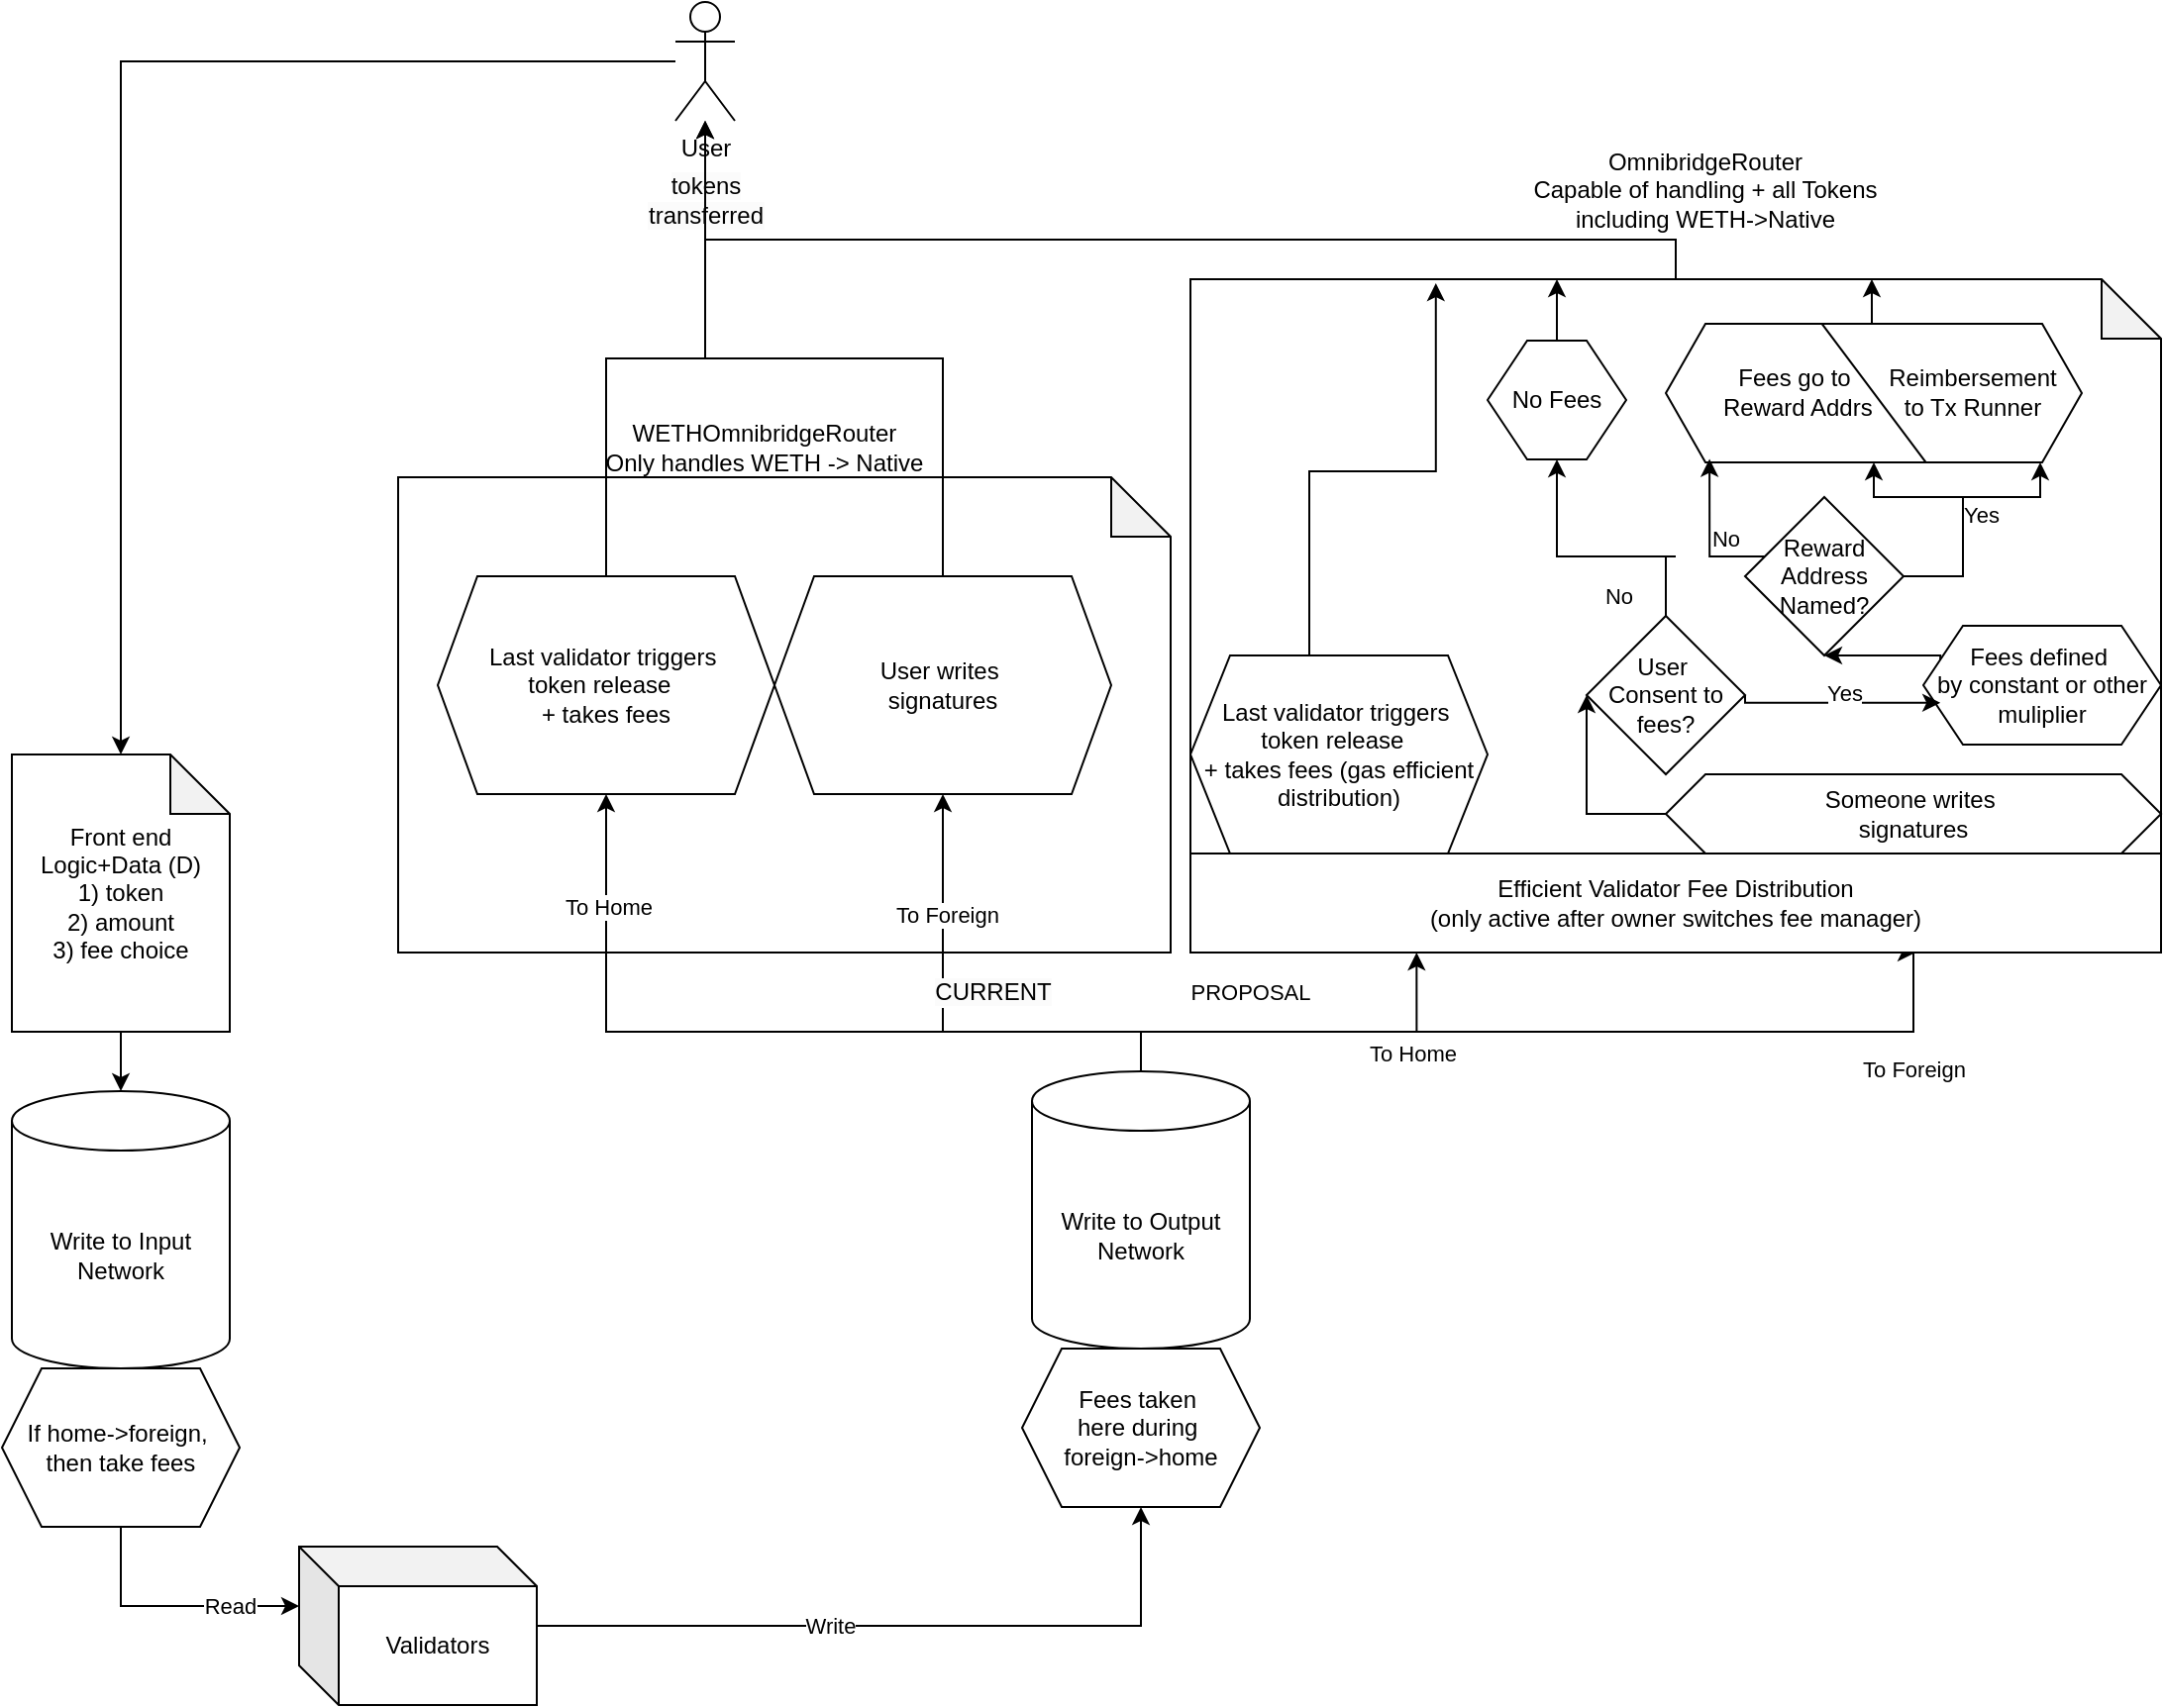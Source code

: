 <mxfile version="24.4.0" type="device">
  <diagram name="Page-1" id="W7C-GljIfZ4P1UNnJ8VW">
    <mxGraphModel dx="1190" dy="1158" grid="1" gridSize="10" guides="1" tooltips="1" connect="1" arrows="1" fold="1" page="1" pageScale="1" pageWidth="1100" pageHeight="1700" math="0" shadow="0">
      <root>
        <mxCell id="0" />
        <mxCell id="1" parent="0" />
        <mxCell id="EQ2n3HJwGBfDBryqR1mt-46" value="" style="shape=note;whiteSpace=wrap;html=1;backgroundOutline=1;darkOpacity=0.05;" vertex="1" parent="1">
          <mxGeometry x="610" y="320" width="490" height="340" as="geometry" />
        </mxCell>
        <mxCell id="EQ2n3HJwGBfDBryqR1mt-45" value="" style="shape=note;whiteSpace=wrap;html=1;backgroundOutline=1;darkOpacity=0.05;" vertex="1" parent="1">
          <mxGeometry x="210" y="420" width="390" height="240" as="geometry" />
        </mxCell>
        <mxCell id="EQ2n3HJwGBfDBryqR1mt-1" value="User&lt;div&gt;&lt;br&gt;&lt;/div&gt;" style="shape=umlActor;verticalLabelPosition=bottom;verticalAlign=top;html=1;outlineConnect=0;" vertex="1" parent="1">
          <mxGeometry x="350" y="180" width="30" height="60" as="geometry" />
        </mxCell>
        <mxCell id="EQ2n3HJwGBfDBryqR1mt-8" style="edgeStyle=orthogonalEdgeStyle;rounded=0;orthogonalLoop=1;jettySize=auto;html=1;entryX=0.5;entryY=0;entryDx=0;entryDy=0;entryPerimeter=0;" edge="1" parent="1" source="EQ2n3HJwGBfDBryqR1mt-2" target="EQ2n3HJwGBfDBryqR1mt-6">
          <mxGeometry relative="1" as="geometry">
            <mxPoint x="70" y="460" as="targetPoint" />
          </mxGeometry>
        </mxCell>
        <mxCell id="EQ2n3HJwGBfDBryqR1mt-2" value="Front end Logic+Data&lt;span style=&quot;background-color: initial;&quot;&gt;&amp;nbsp;(D)&lt;/span&gt;&lt;div&gt;1) token&lt;br&gt;2) amount&lt;/div&gt;&lt;div&gt;3)&amp;nbsp;&lt;span style=&quot;background-color: initial;&quot;&gt;fee choice&lt;/span&gt;&lt;/div&gt;" style="shape=note;whiteSpace=wrap;html=1;backgroundOutline=1;darkOpacity=0.05;" vertex="1" parent="1">
          <mxGeometry x="15" y="560" width="110" height="140" as="geometry" />
        </mxCell>
        <mxCell id="EQ2n3HJwGBfDBryqR1mt-5" style="edgeStyle=orthogonalEdgeStyle;rounded=0;orthogonalLoop=1;jettySize=auto;html=1;entryX=0.5;entryY=0;entryDx=0;entryDy=0;entryPerimeter=0;" edge="1" parent="1" source="EQ2n3HJwGBfDBryqR1mt-1" target="EQ2n3HJwGBfDBryqR1mt-2">
          <mxGeometry relative="1" as="geometry">
            <mxPoint x="400" y="220" as="sourcePoint" />
            <mxPoint x="168" y="361" as="targetPoint" />
          </mxGeometry>
        </mxCell>
        <mxCell id="EQ2n3HJwGBfDBryqR1mt-6" value="Write to Input Network" style="shape=cylinder3;whiteSpace=wrap;html=1;boundedLbl=1;backgroundOutline=1;size=15;" vertex="1" parent="1">
          <mxGeometry x="15" y="730" width="110" height="140" as="geometry" />
        </mxCell>
        <mxCell id="EQ2n3HJwGBfDBryqR1mt-21" style="edgeStyle=orthogonalEdgeStyle;rounded=0;orthogonalLoop=1;jettySize=auto;html=1;exitX=0.5;exitY=0;exitDx=0;exitDy=0;exitPerimeter=0;entryX=0.5;entryY=1;entryDx=0;entryDy=0;" edge="1" parent="1" source="EQ2n3HJwGBfDBryqR1mt-7" target="EQ2n3HJwGBfDBryqR1mt-22">
          <mxGeometry relative="1" as="geometry">
            <mxPoint x="505" y="720" as="sourcePoint" />
            <Array as="points">
              <mxPoint x="585" y="700" />
              <mxPoint x="485" y="700" />
            </Array>
          </mxGeometry>
        </mxCell>
        <mxCell id="EQ2n3HJwGBfDBryqR1mt-23" value="To Foreign" style="edgeLabel;html=1;align=center;verticalAlign=middle;resizable=0;points=[];" vertex="1" connectable="0" parent="EQ2n3HJwGBfDBryqR1mt-21">
          <mxGeometry x="0.49" y="-2" relative="1" as="geometry">
            <mxPoint as="offset" />
          </mxGeometry>
        </mxCell>
        <mxCell id="EQ2n3HJwGBfDBryqR1mt-25" style="edgeStyle=orthogonalEdgeStyle;rounded=0;orthogonalLoop=1;jettySize=auto;html=1;entryX=0.5;entryY=1;entryDx=0;entryDy=0;exitX=0.5;exitY=0;exitDx=0;exitDy=0;exitPerimeter=0;" edge="1" parent="1" source="EQ2n3HJwGBfDBryqR1mt-7" target="EQ2n3HJwGBfDBryqR1mt-24">
          <mxGeometry relative="1" as="geometry">
            <mxPoint x="505" y="720" as="sourcePoint" />
            <Array as="points">
              <mxPoint x="585" y="700" />
              <mxPoint x="315" y="700" />
            </Array>
          </mxGeometry>
        </mxCell>
        <mxCell id="EQ2n3HJwGBfDBryqR1mt-26" value="To Home" style="edgeLabel;html=1;align=center;verticalAlign=middle;resizable=0;points=[];" vertex="1" connectable="0" parent="EQ2n3HJwGBfDBryqR1mt-25">
          <mxGeometry x="0.724" y="-1" relative="1" as="geometry">
            <mxPoint as="offset" />
          </mxGeometry>
        </mxCell>
        <mxCell id="EQ2n3HJwGBfDBryqR1mt-27" value="&lt;span style=&quot;font-size: 12px; text-wrap: wrap; background-color: rgb(251, 251, 251);&quot;&gt;CURRENT&lt;/span&gt;" style="edgeLabel;html=1;align=center;verticalAlign=middle;resizable=0;points=[];" vertex="1" connectable="0" parent="EQ2n3HJwGBfDBryqR1mt-25">
          <mxGeometry x="-0.915" y="-2" relative="1" as="geometry">
            <mxPoint x="-77" y="-23" as="offset" />
          </mxGeometry>
        </mxCell>
        <mxCell id="EQ2n3HJwGBfDBryqR1mt-38" style="edgeStyle=orthogonalEdgeStyle;rounded=0;orthogonalLoop=1;jettySize=auto;html=1;entryX=0.233;entryY=1;entryDx=0;entryDy=0;entryPerimeter=0;" edge="1" parent="1" source="EQ2n3HJwGBfDBryqR1mt-7" target="EQ2n3HJwGBfDBryqR1mt-46">
          <mxGeometry relative="1" as="geometry">
            <Array as="points">
              <mxPoint x="585" y="700" />
              <mxPoint x="724" y="700" />
            </Array>
          </mxGeometry>
        </mxCell>
        <mxCell id="EQ2n3HJwGBfDBryqR1mt-39" value="PROPOSAL" style="edgeLabel;html=1;align=center;verticalAlign=middle;resizable=0;points=[];" vertex="1" connectable="0" parent="EQ2n3HJwGBfDBryqR1mt-38">
          <mxGeometry x="0.143" y="4" relative="1" as="geometry">
            <mxPoint x="-39" y="-16" as="offset" />
          </mxGeometry>
        </mxCell>
        <mxCell id="EQ2n3HJwGBfDBryqR1mt-43" value="To Home" style="edgeLabel;html=1;align=center;verticalAlign=middle;resizable=0;points=[];" vertex="1" connectable="0" parent="EQ2n3HJwGBfDBryqR1mt-38">
          <mxGeometry x="0.771" y="2" relative="1" as="geometry">
            <mxPoint y="28" as="offset" />
          </mxGeometry>
        </mxCell>
        <mxCell id="EQ2n3HJwGBfDBryqR1mt-40" style="edgeStyle=orthogonalEdgeStyle;rounded=0;orthogonalLoop=1;jettySize=auto;html=1;entryX=0.747;entryY=1;entryDx=0;entryDy=0;entryPerimeter=0;" edge="1" parent="1" source="EQ2n3HJwGBfDBryqR1mt-7" target="EQ2n3HJwGBfDBryqR1mt-46">
          <mxGeometry relative="1" as="geometry">
            <Array as="points">
              <mxPoint x="585" y="700" />
              <mxPoint x="975" y="700" />
            </Array>
          </mxGeometry>
        </mxCell>
        <mxCell id="EQ2n3HJwGBfDBryqR1mt-44" value="To Foreign" style="edgeLabel;html=1;align=center;verticalAlign=middle;resizable=0;points=[];" vertex="1" connectable="0" parent="EQ2n3HJwGBfDBryqR1mt-40">
          <mxGeometry x="0.836" y="-1" relative="1" as="geometry">
            <mxPoint x="-1" y="23" as="offset" />
          </mxGeometry>
        </mxCell>
        <mxCell id="EQ2n3HJwGBfDBryqR1mt-7" value="Write to Output Network" style="shape=cylinder3;whiteSpace=wrap;html=1;boundedLbl=1;backgroundOutline=1;size=15;" vertex="1" parent="1">
          <mxGeometry x="530" y="720" width="110" height="140" as="geometry" />
        </mxCell>
        <mxCell id="EQ2n3HJwGBfDBryqR1mt-9" value="Validators" style="shape=cube;whiteSpace=wrap;html=1;boundedLbl=1;backgroundOutline=1;darkOpacity=0.05;darkOpacity2=0.1;" vertex="1" parent="1">
          <mxGeometry x="160" y="960" width="120" height="80" as="geometry" />
        </mxCell>
        <mxCell id="EQ2n3HJwGBfDBryqR1mt-10" style="edgeStyle=orthogonalEdgeStyle;rounded=0;orthogonalLoop=1;jettySize=auto;html=1;exitX=0.5;exitY=1;exitDx=0;exitDy=0;exitPerimeter=0;entryX=0;entryY=0;entryDx=0;entryDy=30;entryPerimeter=0;" edge="1" parent="1" source="EQ2n3HJwGBfDBryqR1mt-6" target="EQ2n3HJwGBfDBryqR1mt-9">
          <mxGeometry relative="1" as="geometry" />
        </mxCell>
        <mxCell id="EQ2n3HJwGBfDBryqR1mt-11" value="Read" style="edgeLabel;html=1;align=center;verticalAlign=middle;resizable=0;points=[];" vertex="1" connectable="0" parent="EQ2n3HJwGBfDBryqR1mt-10">
          <mxGeometry x="-0.115" y="3" relative="1" as="geometry">
            <mxPoint x="52" y="27" as="offset" />
          </mxGeometry>
        </mxCell>
        <mxCell id="EQ2n3HJwGBfDBryqR1mt-16" value="&lt;div&gt;If home-&amp;gt;foreign,&amp;nbsp;&lt;/div&gt;&lt;div&gt;then take fees&lt;/div&gt;" style="shape=hexagon;perimeter=hexagonPerimeter2;whiteSpace=wrap;html=1;fixedSize=1;" vertex="1" parent="1">
          <mxGeometry x="10" y="870" width="120" height="80" as="geometry" />
        </mxCell>
        <mxCell id="EQ2n3HJwGBfDBryqR1mt-17" value="" style="edgeStyle=orthogonalEdgeStyle;rounded=0;orthogonalLoop=1;jettySize=auto;html=1;entryX=0.5;entryY=1;entryDx=0;entryDy=0;entryPerimeter=0;" edge="1" parent="1" source="EQ2n3HJwGBfDBryqR1mt-9" target="EQ2n3HJwGBfDBryqR1mt-15">
          <mxGeometry relative="1" as="geometry">
            <mxPoint x="400" y="1000" as="sourcePoint" />
            <mxPoint x="585" y="860" as="targetPoint" />
            <Array as="points">
              <mxPoint x="585" y="1000" />
            </Array>
          </mxGeometry>
        </mxCell>
        <mxCell id="EQ2n3HJwGBfDBryqR1mt-18" value="Write" style="edgeLabel;html=1;align=center;verticalAlign=middle;resizable=0;points=[];" vertex="1" connectable="0" parent="EQ2n3HJwGBfDBryqR1mt-17">
          <mxGeometry x="-0.188" relative="1" as="geometry">
            <mxPoint as="offset" />
          </mxGeometry>
        </mxCell>
        <mxCell id="EQ2n3HJwGBfDBryqR1mt-15" value="Fees taken&amp;nbsp;&lt;div&gt;here during&amp;nbsp;&lt;div&gt;foreign-&amp;gt;home&lt;/div&gt;&lt;/div&gt;" style="shape=hexagon;perimeter=hexagonPerimeter2;whiteSpace=wrap;html=1;fixedSize=1;" vertex="1" parent="1">
          <mxGeometry x="525" y="860" width="120" height="80" as="geometry" />
        </mxCell>
        <mxCell id="EQ2n3HJwGBfDBryqR1mt-29" style="edgeStyle=orthogonalEdgeStyle;rounded=0;orthogonalLoop=1;jettySize=auto;html=1;" edge="1" parent="1" source="EQ2n3HJwGBfDBryqR1mt-22" target="EQ2n3HJwGBfDBryqR1mt-1">
          <mxGeometry relative="1" as="geometry">
            <mxPoint x="410" y="250" as="targetPoint" />
            <Array as="points">
              <mxPoint x="485" y="360" />
              <mxPoint x="365" y="360" />
            </Array>
          </mxGeometry>
        </mxCell>
        <mxCell id="EQ2n3HJwGBfDBryqR1mt-22" value="&lt;div&gt;&lt;span style=&quot;background-color: initial;&quot;&gt;User writes&amp;nbsp;&lt;/span&gt;&lt;br&gt;&lt;/div&gt;&lt;div&gt;signatures&lt;/div&gt;" style="shape=hexagon;perimeter=hexagonPerimeter2;whiteSpace=wrap;html=1;fixedSize=1;" vertex="1" parent="1">
          <mxGeometry x="400" y="470" width="170" height="110" as="geometry" />
        </mxCell>
        <mxCell id="EQ2n3HJwGBfDBryqR1mt-28" style="edgeStyle=orthogonalEdgeStyle;rounded=0;orthogonalLoop=1;jettySize=auto;html=1;" edge="1" parent="1" source="EQ2n3HJwGBfDBryqR1mt-24" target="EQ2n3HJwGBfDBryqR1mt-1">
          <mxGeometry relative="1" as="geometry">
            <Array as="points">
              <mxPoint x="315" y="360" />
              <mxPoint x="365" y="360" />
            </Array>
          </mxGeometry>
        </mxCell>
        <mxCell id="EQ2n3HJwGBfDBryqR1mt-31" value="&lt;span style=&quot;font-size: 12px; text-wrap: wrap; background-color: rgb(251, 251, 251);&quot;&gt;tokens transferred&lt;/span&gt;" style="edgeLabel;html=1;align=center;verticalAlign=middle;resizable=0;points=[];" vertex="1" connectable="0" parent="EQ2n3HJwGBfDBryqR1mt-28">
          <mxGeometry x="0.471" y="-2" relative="1" as="geometry">
            <mxPoint x="-2" y="-34" as="offset" />
          </mxGeometry>
        </mxCell>
        <mxCell id="EQ2n3HJwGBfDBryqR1mt-24" value="&lt;div&gt;&lt;span style=&quot;background-color: initial;&quot;&gt;Last validator triggers&amp;nbsp;&lt;/span&gt;&lt;/div&gt;&lt;div&gt;&lt;span style=&quot;background-color: initial;&quot;&gt;token release&amp;nbsp;&lt;/span&gt;&lt;span style=&quot;background-color: initial;&quot;&gt;&amp;nbsp;&lt;/span&gt;&lt;/div&gt;&lt;div&gt;+ takes fees&lt;/div&gt;" style="shape=hexagon;perimeter=hexagonPerimeter2;whiteSpace=wrap;html=1;fixedSize=1;" vertex="1" parent="1">
          <mxGeometry x="230" y="470" width="170" height="110" as="geometry" />
        </mxCell>
        <mxCell id="EQ2n3HJwGBfDBryqR1mt-42" style="edgeStyle=orthogonalEdgeStyle;rounded=0;orthogonalLoop=1;jettySize=auto;html=1;exitX=0.5;exitY=0;exitDx=0;exitDy=0;exitPerimeter=0;" edge="1" parent="1" source="EQ2n3HJwGBfDBryqR1mt-46" target="EQ2n3HJwGBfDBryqR1mt-1">
          <mxGeometry relative="1" as="geometry">
            <mxPoint x="890" y="350" as="sourcePoint" />
            <Array as="points">
              <mxPoint x="855" y="300" />
              <mxPoint x="365" y="300" />
            </Array>
          </mxGeometry>
        </mxCell>
        <mxCell id="EQ2n3HJwGBfDBryqR1mt-51" value="No" style="edgeStyle=orthogonalEdgeStyle;rounded=0;orthogonalLoop=1;jettySize=auto;html=1;entryX=0.5;entryY=1;entryDx=0;entryDy=0;exitX=0.5;exitY=0;exitDx=0;exitDy=0;" edge="1" parent="1" source="EQ2n3HJwGBfDBryqR1mt-388" target="EQ2n3HJwGBfDBryqR1mt-50">
          <mxGeometry x="-0.246" y="10" relative="1" as="geometry">
            <Array as="points">
              <mxPoint x="855" y="460" />
              <mxPoint x="815" y="460" />
            </Array>
            <mxPoint x="-10" y="10" as="offset" />
          </mxGeometry>
        </mxCell>
        <mxCell id="EQ2n3HJwGBfDBryqR1mt-35" value="Someone writes&amp;nbsp;&lt;div&gt;signatures&lt;/div&gt;" style="shape=hexagon;perimeter=hexagonPerimeter2;whiteSpace=wrap;html=1;fixedSize=1;" vertex="1" parent="1">
          <mxGeometry x="850" y="570" width="250" height="40" as="geometry" />
        </mxCell>
        <mxCell id="EQ2n3HJwGBfDBryqR1mt-37" value="&lt;div&gt;&lt;span style=&quot;background-color: initial;&quot;&gt;Last validator triggers&amp;nbsp;&lt;/span&gt;&lt;/div&gt;&lt;div&gt;&lt;span style=&quot;background-color: initial;&quot;&gt;token release&amp;nbsp;&lt;/span&gt;&lt;span style=&quot;background-color: initial;&quot;&gt;&amp;nbsp;&lt;/span&gt;&lt;/div&gt;&lt;div&gt;+ takes fees (gas efficient distribution)&lt;/div&gt;" style="shape=hexagon;perimeter=hexagonPerimeter2;whiteSpace=wrap;html=1;fixedSize=1;" vertex="1" parent="1">
          <mxGeometry x="610" y="510" width="150" height="100" as="geometry" />
        </mxCell>
        <mxCell id="EQ2n3HJwGBfDBryqR1mt-48" value="WETHOmnibridgeRouter&lt;div&gt;Only handles WETH -&amp;gt; Native&lt;/div&gt;" style="text;html=1;align=center;verticalAlign=middle;whiteSpace=wrap;rounded=0;" vertex="1" parent="1">
          <mxGeometry x="300" y="390" width="190" height="30" as="geometry" />
        </mxCell>
        <mxCell id="EQ2n3HJwGBfDBryqR1mt-47" value="&lt;font color=&quot;#000000&quot;&gt;OmnibridgeRouter&lt;/font&gt;&lt;div&gt;&lt;font color=&quot;#000000&quot;&gt;Capable of handling + all Tokens including WETH-&amp;gt;Native&lt;/font&gt;&lt;/div&gt;" style="text;html=1;align=center;verticalAlign=middle;whiteSpace=wrap;rounded=0;fontColor=#00CC00;" vertex="1" parent="1">
          <mxGeometry x="780" y="260" width="180" height="30" as="geometry" />
        </mxCell>
        <mxCell id="EQ2n3HJwGBfDBryqR1mt-382" style="edgeStyle=orthogonalEdgeStyle;rounded=0;orthogonalLoop=1;jettySize=auto;html=1;exitX=0.5;exitY=0;exitDx=0;exitDy=0;" edge="1" parent="1" source="EQ2n3HJwGBfDBryqR1mt-50">
          <mxGeometry relative="1" as="geometry">
            <mxPoint x="795" y="320" as="targetPoint" />
            <Array as="points">
              <mxPoint x="795" y="320" />
            </Array>
          </mxGeometry>
        </mxCell>
        <mxCell id="EQ2n3HJwGBfDBryqR1mt-50" value="No Fees" style="shape=hexagon;perimeter=hexagonPerimeter2;whiteSpace=wrap;html=1;fixedSize=1;" vertex="1" parent="1">
          <mxGeometry x="760" y="350.99" width="70" height="60" as="geometry" />
        </mxCell>
        <mxCell id="EQ2n3HJwGBfDBryqR1mt-411" style="edgeStyle=orthogonalEdgeStyle;rounded=0;orthogonalLoop=1;jettySize=auto;html=1;exitX=0;exitY=0.25;exitDx=0;exitDy=0;entryX=0.5;entryY=1;entryDx=0;entryDy=0;" edge="1" parent="1" source="EQ2n3HJwGBfDBryqR1mt-53" target="EQ2n3HJwGBfDBryqR1mt-410">
          <mxGeometry relative="1" as="geometry">
            <Array as="points">
              <mxPoint x="989" y="510" />
            </Array>
          </mxGeometry>
        </mxCell>
        <mxCell id="EQ2n3HJwGBfDBryqR1mt-53" value="Fees defined&amp;nbsp;&lt;div&gt;by constant or other muliplier&lt;/div&gt;" style="shape=hexagon;perimeter=hexagonPerimeter2;whiteSpace=wrap;html=1;fixedSize=1;" vertex="1" parent="1">
          <mxGeometry x="980" y="495" width="120" height="60" as="geometry" />
        </mxCell>
        <mxCell id="EQ2n3HJwGBfDBryqR1mt-54" style="edgeStyle=orthogonalEdgeStyle;rounded=0;orthogonalLoop=1;jettySize=auto;html=1;exitX=0;exitY=0.5;exitDx=0;exitDy=0;entryX=0;entryY=0.5;entryDx=0;entryDy=0;" edge="1" parent="1" source="EQ2n3HJwGBfDBryqR1mt-35" target="EQ2n3HJwGBfDBryqR1mt-388">
          <mxGeometry relative="1" as="geometry">
            <mxPoint x="1054" y="550" as="sourcePoint" />
            <mxPoint x="1010" y="510" as="targetPoint" />
            <Array as="points">
              <mxPoint x="810" y="590" />
            </Array>
          </mxGeometry>
        </mxCell>
        <mxCell id="EQ2n3HJwGBfDBryqR1mt-385" value="Efficient Validator Fee Distribution&lt;div&gt;(only active after owner switches fee manager)&lt;/div&gt;" style="rounded=0;whiteSpace=wrap;html=1;" vertex="1" parent="1">
          <mxGeometry x="610" y="610" width="490" height="50" as="geometry" />
        </mxCell>
        <mxCell id="EQ2n3HJwGBfDBryqR1mt-398" style="edgeStyle=orthogonalEdgeStyle;rounded=0;orthogonalLoop=1;jettySize=auto;html=1;exitX=1;exitY=0.5;exitDx=0;exitDy=0;entryX=0;entryY=0.75;entryDx=0;entryDy=0;" edge="1" parent="1" source="EQ2n3HJwGBfDBryqR1mt-388">
          <mxGeometry relative="1" as="geometry">
            <mxPoint x="890" y="526.05" as="sourcePoint" />
            <mxPoint x="988.571" y="533.907" as="targetPoint" />
            <Array as="points">
              <mxPoint x="890" y="534" />
            </Array>
          </mxGeometry>
        </mxCell>
        <mxCell id="EQ2n3HJwGBfDBryqR1mt-399" value="Yes" style="edgeLabel;html=1;align=center;verticalAlign=middle;resizable=0;points=[];" vertex="1" connectable="0" parent="EQ2n3HJwGBfDBryqR1mt-398">
          <mxGeometry x="0.044" y="-4" relative="1" as="geometry">
            <mxPoint y="-9" as="offset" />
          </mxGeometry>
        </mxCell>
        <mxCell id="EQ2n3HJwGBfDBryqR1mt-388" value="User&amp;nbsp;&lt;div&gt;Consent to fees?&lt;/div&gt;" style="rhombus;whiteSpace=wrap;html=1;" vertex="1" parent="1">
          <mxGeometry x="810" y="490" width="80" height="80" as="geometry" />
        </mxCell>
        <mxCell id="EQ2n3HJwGBfDBryqR1mt-409" value="" style="group" vertex="1" connectable="0" parent="1">
          <mxGeometry x="850" y="350.99" width="210" height="70" as="geometry" />
        </mxCell>
        <mxCell id="EQ2n3HJwGBfDBryqR1mt-400" value="" style="shape=hexagon;perimeter=hexagonPerimeter2;whiteSpace=wrap;html=1;fixedSize=1;size=20;" vertex="1" parent="EQ2n3HJwGBfDBryqR1mt-409">
          <mxGeometry y="-8.539" width="210" height="70.0" as="geometry" />
        </mxCell>
        <mxCell id="EQ2n3HJwGBfDBryqR1mt-401" value="Fees go to&lt;div&gt;&amp;nbsp;Reward Addrs&lt;/div&gt;" style="text;html=1;align=center;verticalAlign=middle;whiteSpace=wrap;rounded=0;" vertex="1" parent="EQ2n3HJwGBfDBryqR1mt-409">
          <mxGeometry x="20" y="13.653" width="90" height="25.616" as="geometry" />
        </mxCell>
        <mxCell id="EQ2n3HJwGBfDBryqR1mt-406" value="" style="endArrow=none;html=1;rounded=0;exitX=0.625;exitY=1;exitDx=0;exitDy=0;entryX=0.375;entryY=0;entryDx=0;entryDy=0;" edge="1" parent="EQ2n3HJwGBfDBryqR1mt-409" source="EQ2n3HJwGBfDBryqR1mt-400" target="EQ2n3HJwGBfDBryqR1mt-400">
          <mxGeometry width="50" height="50" relative="1" as="geometry">
            <mxPoint x="60" y="42.693" as="sourcePoint" />
            <mxPoint x="110" as="targetPoint" />
          </mxGeometry>
        </mxCell>
        <mxCell id="EQ2n3HJwGBfDBryqR1mt-407" value="Reimbersement to Tx Runner" style="text;html=1;align=center;verticalAlign=middle;whiteSpace=wrap;rounded=0;" vertex="1" parent="EQ2n3HJwGBfDBryqR1mt-409">
          <mxGeometry x="110" y="13.653" width="90" height="25.616" as="geometry" />
        </mxCell>
        <mxCell id="EQ2n3HJwGBfDBryqR1mt-412" style="edgeStyle=orthogonalEdgeStyle;rounded=0;orthogonalLoop=1;jettySize=auto;html=1;entryX=0.105;entryY=0.976;entryDx=0;entryDy=0;entryPerimeter=0;" edge="1" parent="1" source="EQ2n3HJwGBfDBryqR1mt-410" target="EQ2n3HJwGBfDBryqR1mt-400">
          <mxGeometry relative="1" as="geometry">
            <mxPoint x="870" y="370" as="targetPoint" />
            <Array as="points">
              <mxPoint x="872" y="460" />
            </Array>
          </mxGeometry>
        </mxCell>
        <mxCell id="EQ2n3HJwGBfDBryqR1mt-413" value="No" style="edgeLabel;html=1;align=center;verticalAlign=middle;resizable=0;points=[];" vertex="1" connectable="0" parent="EQ2n3HJwGBfDBryqR1mt-412">
          <mxGeometry x="0.004" y="-1" relative="1" as="geometry">
            <mxPoint x="7" y="1" as="offset" />
          </mxGeometry>
        </mxCell>
        <mxCell id="EQ2n3HJwGBfDBryqR1mt-417" style="edgeStyle=orthogonalEdgeStyle;rounded=0;orthogonalLoop=1;jettySize=auto;html=1;exitX=1;exitY=0.5;exitDx=0;exitDy=0;entryX=0.5;entryY=1;entryDx=0;entryDy=0;" edge="1" parent="1" source="EQ2n3HJwGBfDBryqR1mt-410" target="EQ2n3HJwGBfDBryqR1mt-400">
          <mxGeometry relative="1" as="geometry">
            <mxPoint x="1000" y="402" as="targetPoint" />
            <Array as="points">
              <mxPoint x="1000" y="470" />
              <mxPoint x="1000" y="430" />
              <mxPoint x="955" y="430" />
            </Array>
          </mxGeometry>
        </mxCell>
        <mxCell id="EQ2n3HJwGBfDBryqR1mt-419" value="Yes" style="edgeLabel;html=1;align=center;verticalAlign=middle;resizable=0;points=[];" vertex="1" connectable="0" parent="EQ2n3HJwGBfDBryqR1mt-417">
          <mxGeometry x="0.069" y="-2" relative="1" as="geometry">
            <mxPoint x="10" y="11" as="offset" />
          </mxGeometry>
        </mxCell>
        <mxCell id="EQ2n3HJwGBfDBryqR1mt-410" value="Reward Address Named?" style="rhombus;whiteSpace=wrap;html=1;" vertex="1" parent="1">
          <mxGeometry x="890" y="430" width="80" height="80" as="geometry" />
        </mxCell>
        <mxCell id="EQ2n3HJwGBfDBryqR1mt-420" style="edgeStyle=orthogonalEdgeStyle;rounded=0;orthogonalLoop=1;jettySize=auto;html=1;exitX=1;exitY=0.5;exitDx=0;exitDy=0;entryX=0.9;entryY=1;entryDx=0;entryDy=0;entryPerimeter=0;" edge="1" parent="1" source="EQ2n3HJwGBfDBryqR1mt-410" target="EQ2n3HJwGBfDBryqR1mt-400">
          <mxGeometry relative="1" as="geometry">
            <Array as="points">
              <mxPoint x="1000" y="470" />
              <mxPoint x="1000" y="430" />
              <mxPoint x="1039" y="430" />
            </Array>
          </mxGeometry>
        </mxCell>
        <mxCell id="EQ2n3HJwGBfDBryqR1mt-421" style="edgeStyle=orthogonalEdgeStyle;rounded=0;orthogonalLoop=1;jettySize=auto;html=1;exitX=0.5;exitY=0;exitDx=0;exitDy=0;entryX=0.702;entryY=0;entryDx=0;entryDy=0;entryPerimeter=0;" edge="1" parent="1" source="EQ2n3HJwGBfDBryqR1mt-400" target="EQ2n3HJwGBfDBryqR1mt-46">
          <mxGeometry relative="1" as="geometry" />
        </mxCell>
        <mxCell id="EQ2n3HJwGBfDBryqR1mt-422" style="edgeStyle=orthogonalEdgeStyle;rounded=0;orthogonalLoop=1;jettySize=auto;html=1;exitX=0.5;exitY=0;exitDx=0;exitDy=0;entryX=0.161;entryY=0.006;entryDx=0;entryDy=0;entryPerimeter=0;" edge="1" parent="1">
          <mxGeometry relative="1" as="geometry">
            <mxPoint x="730" y="510" as="sourcePoint" />
            <mxPoint x="733.89" y="322.04" as="targetPoint" />
            <Array as="points">
              <mxPoint x="670" y="510" />
              <mxPoint x="670" y="417" />
              <mxPoint x="734" y="417" />
            </Array>
          </mxGeometry>
        </mxCell>
      </root>
    </mxGraphModel>
  </diagram>
</mxfile>
